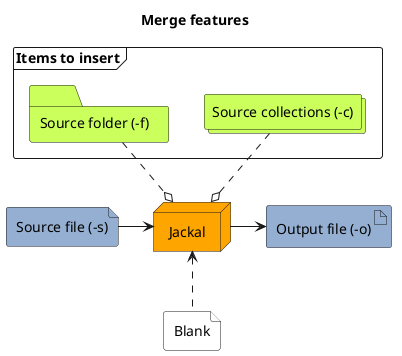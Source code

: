 @startuml
node Jackal as j #Orange
title Merge features
frame "Items to insert" as fr {
    collections "Source collections (-c)" as sc #cbff5c
    folder "Source folder (-f)" as f #cbff5c
}
file "Source file (-s)" as sf #94afd1
file "Blank" as b #White
artifact "Output file (-o)" as o #94afd1
f -[dashed]down-o j
sc -[dashed]down-o j
sf -right-> j
j -right-> o
b -[dashed]up-> j


@enduml